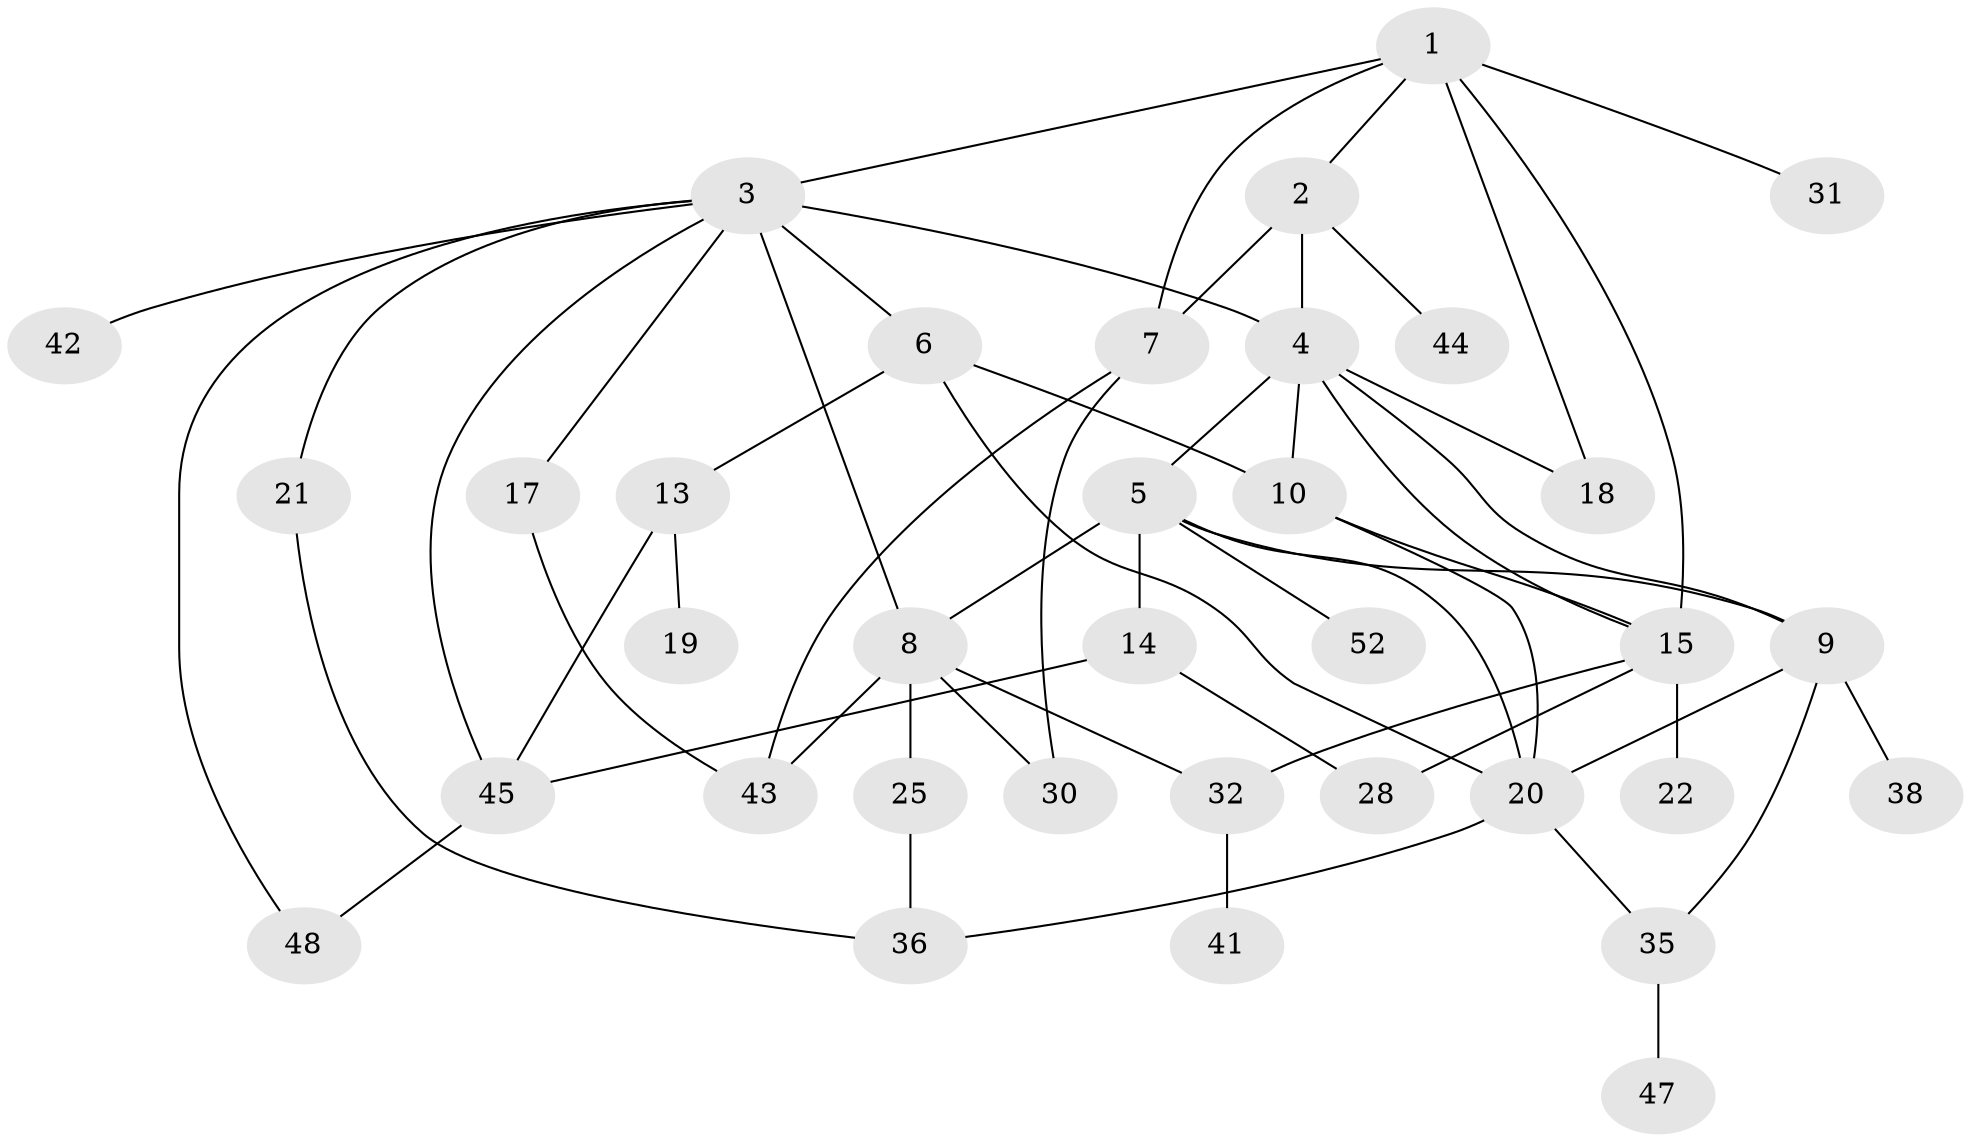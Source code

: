 // Generated by graph-tools (version 1.1) at 2025/51/02/27/25 19:51:40]
// undirected, 35 vertices, 56 edges
graph export_dot {
graph [start="1"]
  node [color=gray90,style=filled];
  1 [super="+34"];
  2 [super="+11"];
  3 [super="+12"];
  4 [super="+27"];
  5 [super="+53"];
  6;
  7 [super="+49"];
  8 [super="+39"];
  9 [super="+33"];
  10 [super="+54"];
  13 [super="+26"];
  14 [super="+40"];
  15 [super="+16"];
  17 [super="+46"];
  18;
  19;
  20 [super="+24"];
  21;
  22 [super="+23"];
  25 [super="+56"];
  28 [super="+29"];
  30;
  31;
  32 [super="+37"];
  35;
  36 [super="+50"];
  38;
  41;
  42;
  43 [super="+51"];
  44;
  45 [super="+55"];
  47;
  48;
  52;
  1 -- 2;
  1 -- 3;
  1 -- 31;
  1 -- 7;
  1 -- 15;
  1 -- 18;
  2 -- 4;
  2 -- 7 [weight=2];
  2 -- 44;
  3 -- 6;
  3 -- 8 [weight=2];
  3 -- 4;
  3 -- 48;
  3 -- 17;
  3 -- 21;
  3 -- 42;
  3 -- 45;
  4 -- 5;
  4 -- 15;
  4 -- 18;
  4 -- 10;
  4 -- 9;
  5 -- 9;
  5 -- 14;
  5 -- 52;
  5 -- 20;
  5 -- 8;
  6 -- 10;
  6 -- 13;
  6 -- 20;
  7 -- 30;
  7 -- 43;
  8 -- 25;
  8 -- 30;
  8 -- 43 [weight=2];
  8 -- 32;
  9 -- 20;
  9 -- 35;
  9 -- 38;
  10 -- 15;
  10 -- 20;
  13 -- 19;
  13 -- 45;
  14 -- 28;
  14 -- 45;
  15 -- 32 [weight=2];
  15 -- 28;
  15 -- 22;
  17 -- 43;
  20 -- 35;
  20 -- 36;
  21 -- 36;
  25 -- 36;
  32 -- 41;
  35 -- 47;
  45 -- 48;
}
